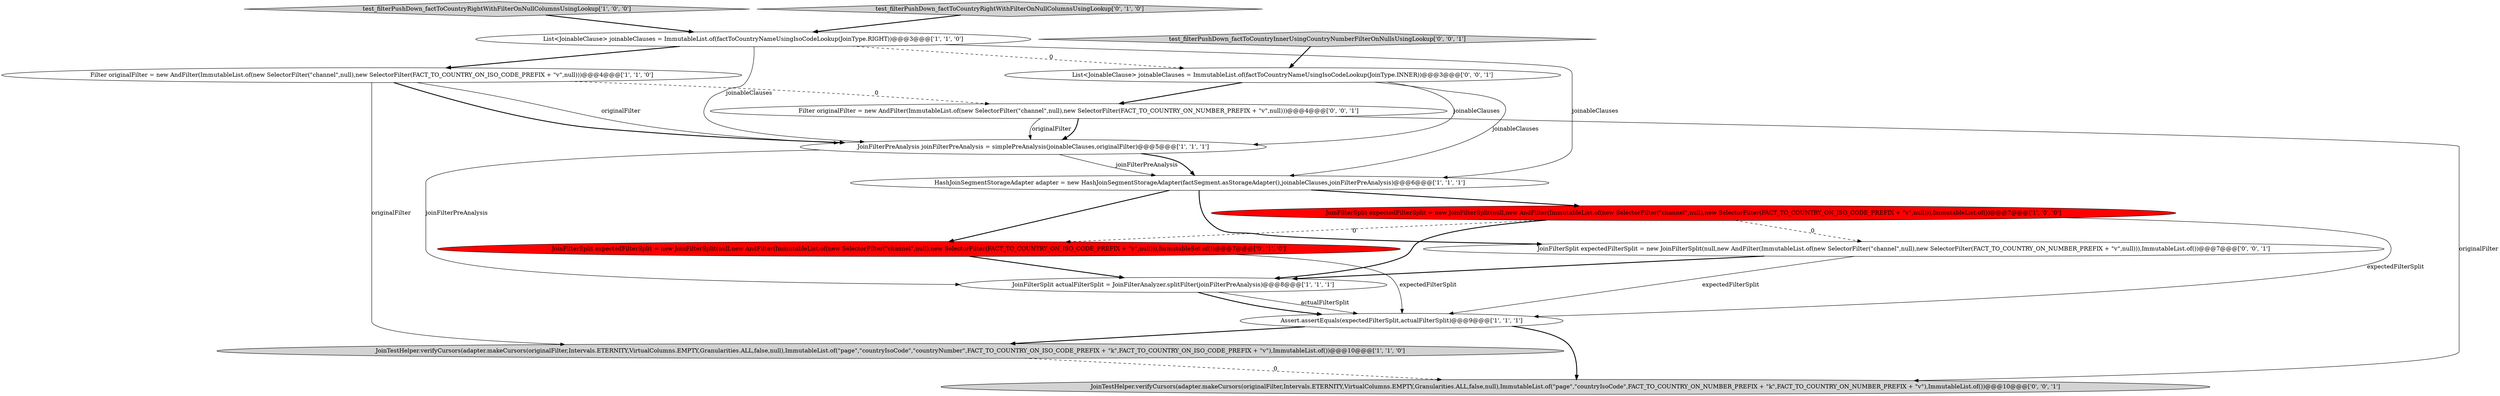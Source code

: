 digraph {
3 [style = filled, label = "List<JoinableClause> joinableClauses = ImmutableList.of(factToCountryNameUsingIsoCodeLookup(JoinType.RIGHT))@@@3@@@['1', '1', '0']", fillcolor = white, shape = ellipse image = "AAA0AAABBB1BBB"];
7 [style = filled, label = "JoinTestHelper.verifyCursors(adapter.makeCursors(originalFilter,Intervals.ETERNITY,VirtualColumns.EMPTY,Granularities.ALL,false,null),ImmutableList.of(\"page\",\"countryIsoCode\",\"countryNumber\",FACT_TO_COUNTRY_ON_ISO_CODE_PREFIX + \"k\",FACT_TO_COUNTRY_ON_ISO_CODE_PREFIX + \"v\"),ImmutableList.of())@@@10@@@['1', '1', '0']", fillcolor = lightgray, shape = ellipse image = "AAA0AAABBB1BBB"];
6 [style = filled, label = "JoinFilterSplit expectedFilterSplit = new JoinFilterSplit(null,new AndFilter(ImmutableList.of(new SelectorFilter(\"channel\",null),new SelectorFilter(FACT_TO_COUNTRY_ON_ISO_CODE_PREFIX + \"v\",null))),ImmutableList.of())@@@7@@@['1', '0', '0']", fillcolor = red, shape = ellipse image = "AAA1AAABBB1BBB"];
12 [style = filled, label = "JoinTestHelper.verifyCursors(adapter.makeCursors(originalFilter,Intervals.ETERNITY,VirtualColumns.EMPTY,Granularities.ALL,false,null),ImmutableList.of(\"page\",\"countryIsoCode\",FACT_TO_COUNTRY_ON_NUMBER_PREFIX + \"k\",FACT_TO_COUNTRY_ON_NUMBER_PREFIX + \"v\"),ImmutableList.of())@@@10@@@['0', '0', '1']", fillcolor = lightgray, shape = ellipse image = "AAA0AAABBB3BBB"];
0 [style = filled, label = "test_filterPushDown_factToCountryRightWithFilterOnNullColumnsUsingLookup['1', '0', '0']", fillcolor = lightgray, shape = diamond image = "AAA0AAABBB1BBB"];
8 [style = filled, label = "Filter originalFilter = new AndFilter(ImmutableList.of(new SelectorFilter(\"channel\",null),new SelectorFilter(FACT_TO_COUNTRY_ON_ISO_CODE_PREFIX + \"v\",null)))@@@4@@@['1', '1', '0']", fillcolor = white, shape = ellipse image = "AAA0AAABBB1BBB"];
10 [style = filled, label = "JoinFilterSplit expectedFilterSplit = new JoinFilterSplit(null,new AndFilter(ImmutableList.of(new SelectorFilter(\"channel\",null),new SelectorFilter(FACT_TO_COUNTRY_ON_ISO_CODE_PREFIX + \"v\",null))),ImmutableSet.of())@@@7@@@['0', '1', '0']", fillcolor = red, shape = ellipse image = "AAA1AAABBB2BBB"];
2 [style = filled, label = "JoinFilterSplit actualFilterSplit = JoinFilterAnalyzer.splitFilter(joinFilterPreAnalysis)@@@8@@@['1', '1', '1']", fillcolor = white, shape = ellipse image = "AAA0AAABBB1BBB"];
14 [style = filled, label = "List<JoinableClause> joinableClauses = ImmutableList.of(factToCountryNameUsingIsoCodeLookup(JoinType.INNER))@@@3@@@['0', '0', '1']", fillcolor = white, shape = ellipse image = "AAA0AAABBB3BBB"];
9 [style = filled, label = "test_filterPushDown_factToCountryRightWithFilterOnNullColumnsUsingLookup['0', '1', '0']", fillcolor = lightgray, shape = diamond image = "AAA0AAABBB2BBB"];
1 [style = filled, label = "HashJoinSegmentStorageAdapter adapter = new HashJoinSegmentStorageAdapter(factSegment.asStorageAdapter(),joinableClauses,joinFilterPreAnalysis)@@@6@@@['1', '1', '1']", fillcolor = white, shape = ellipse image = "AAA0AAABBB1BBB"];
5 [style = filled, label = "JoinFilterPreAnalysis joinFilterPreAnalysis = simplePreAnalysis(joinableClauses,originalFilter)@@@5@@@['1', '1', '1']", fillcolor = white, shape = ellipse image = "AAA0AAABBB1BBB"];
15 [style = filled, label = "Filter originalFilter = new AndFilter(ImmutableList.of(new SelectorFilter(\"channel\",null),new SelectorFilter(FACT_TO_COUNTRY_ON_NUMBER_PREFIX + \"v\",null)))@@@4@@@['0', '0', '1']", fillcolor = white, shape = ellipse image = "AAA0AAABBB3BBB"];
13 [style = filled, label = "JoinFilterSplit expectedFilterSplit = new JoinFilterSplit(null,new AndFilter(ImmutableList.of(new SelectorFilter(\"channel\",null),new SelectorFilter(FACT_TO_COUNTRY_ON_NUMBER_PREFIX + \"v\",null))),ImmutableList.of())@@@7@@@['0', '0', '1']", fillcolor = white, shape = ellipse image = "AAA0AAABBB3BBB"];
4 [style = filled, label = "Assert.assertEquals(expectedFilterSplit,actualFilterSplit)@@@9@@@['1', '1', '1']", fillcolor = white, shape = ellipse image = "AAA0AAABBB1BBB"];
11 [style = filled, label = "test_filterPushDown_factToCountryInnerUsingCountryNumberFilterOnNullsUsingLookup['0', '0', '1']", fillcolor = lightgray, shape = diamond image = "AAA0AAABBB3BBB"];
0->3 [style = bold, label=""];
3->1 [style = solid, label="joinableClauses"];
8->5 [style = solid, label="originalFilter"];
11->14 [style = bold, label=""];
8->15 [style = dashed, label="0"];
5->1 [style = solid, label="joinFilterPreAnalysis"];
14->5 [style = solid, label="joinableClauses"];
2->4 [style = bold, label=""];
15->12 [style = solid, label="originalFilter"];
1->13 [style = bold, label=""];
4->7 [style = bold, label=""];
15->5 [style = bold, label=""];
5->2 [style = solid, label="joinFilterPreAnalysis"];
6->10 [style = dashed, label="0"];
2->4 [style = solid, label="actualFilterSplit"];
6->2 [style = bold, label=""];
5->1 [style = bold, label=""];
1->6 [style = bold, label=""];
3->5 [style = solid, label="joinableClauses"];
6->13 [style = dashed, label="0"];
8->5 [style = bold, label=""];
14->1 [style = solid, label="joinableClauses"];
10->4 [style = solid, label="expectedFilterSplit"];
3->8 [style = bold, label=""];
8->7 [style = solid, label="originalFilter"];
6->4 [style = solid, label="expectedFilterSplit"];
7->12 [style = dashed, label="0"];
4->12 [style = bold, label=""];
9->3 [style = bold, label=""];
10->2 [style = bold, label=""];
14->15 [style = bold, label=""];
15->5 [style = solid, label="originalFilter"];
3->14 [style = dashed, label="0"];
1->10 [style = bold, label=""];
13->4 [style = solid, label="expectedFilterSplit"];
13->2 [style = bold, label=""];
}
